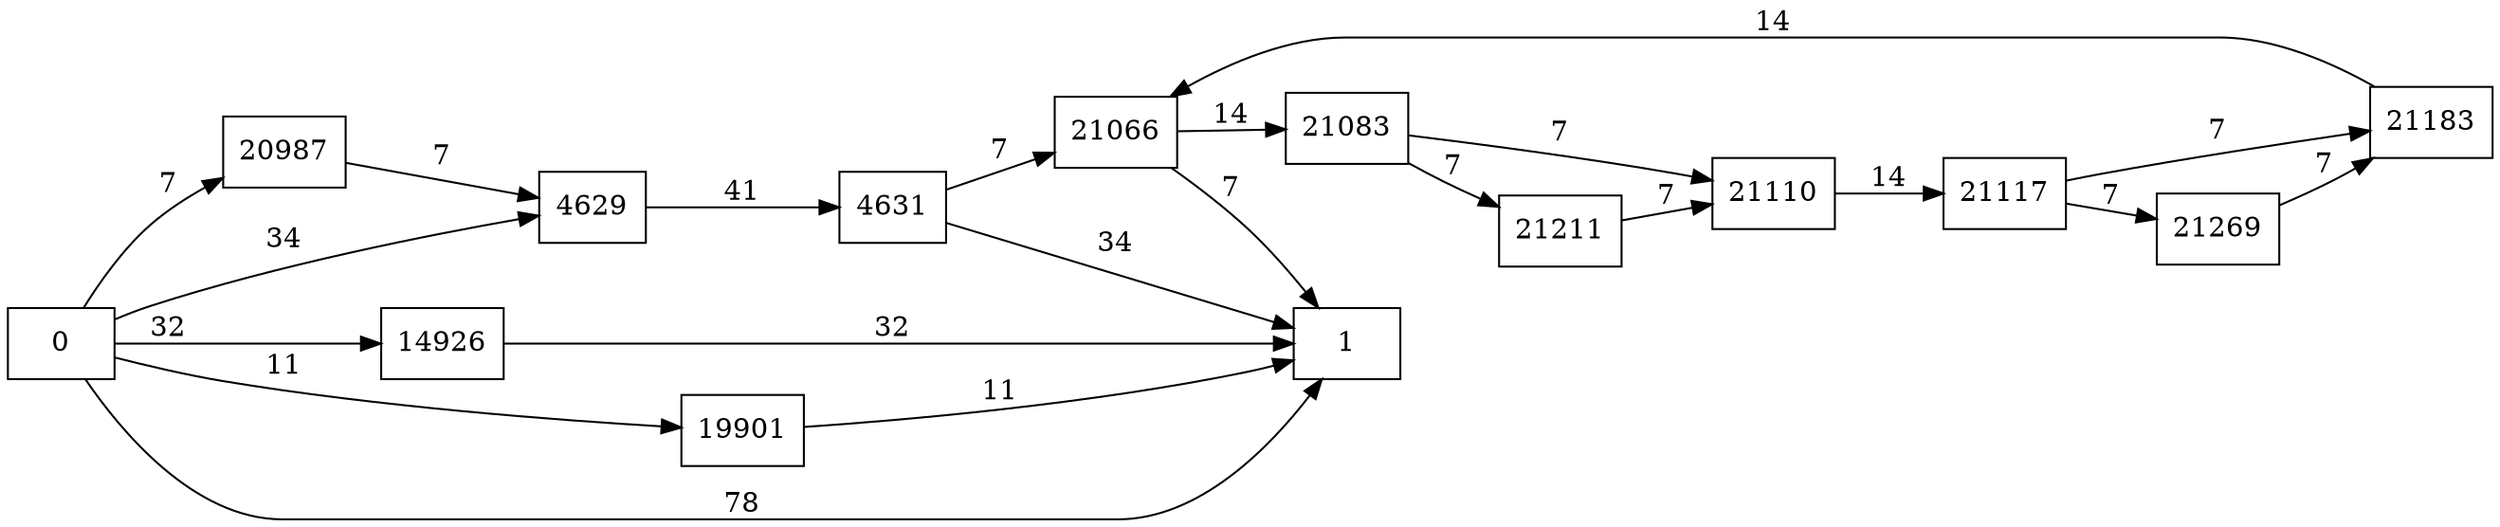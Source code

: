 digraph {
	graph [rankdir=LR]
	node [shape=rectangle]
	4629 -> 4631 [label=41]
	4631 -> 1 [label=34]
	4631 -> 21066 [label=7]
	14926 -> 1 [label=32]
	19901 -> 1 [label=11]
	20987 -> 4629 [label=7]
	21066 -> 21083 [label=14]
	21066 -> 1 [label=7]
	21083 -> 21110 [label=7]
	21083 -> 21211 [label=7]
	21110 -> 21117 [label=14]
	21117 -> 21183 [label=7]
	21117 -> 21269 [label=7]
	21183 -> 21066 [label=14]
	21211 -> 21110 [label=7]
	21269 -> 21183 [label=7]
	0 -> 4629 [label=34]
	0 -> 1 [label=78]
	0 -> 14926 [label=32]
	0 -> 19901 [label=11]
	0 -> 20987 [label=7]
}
